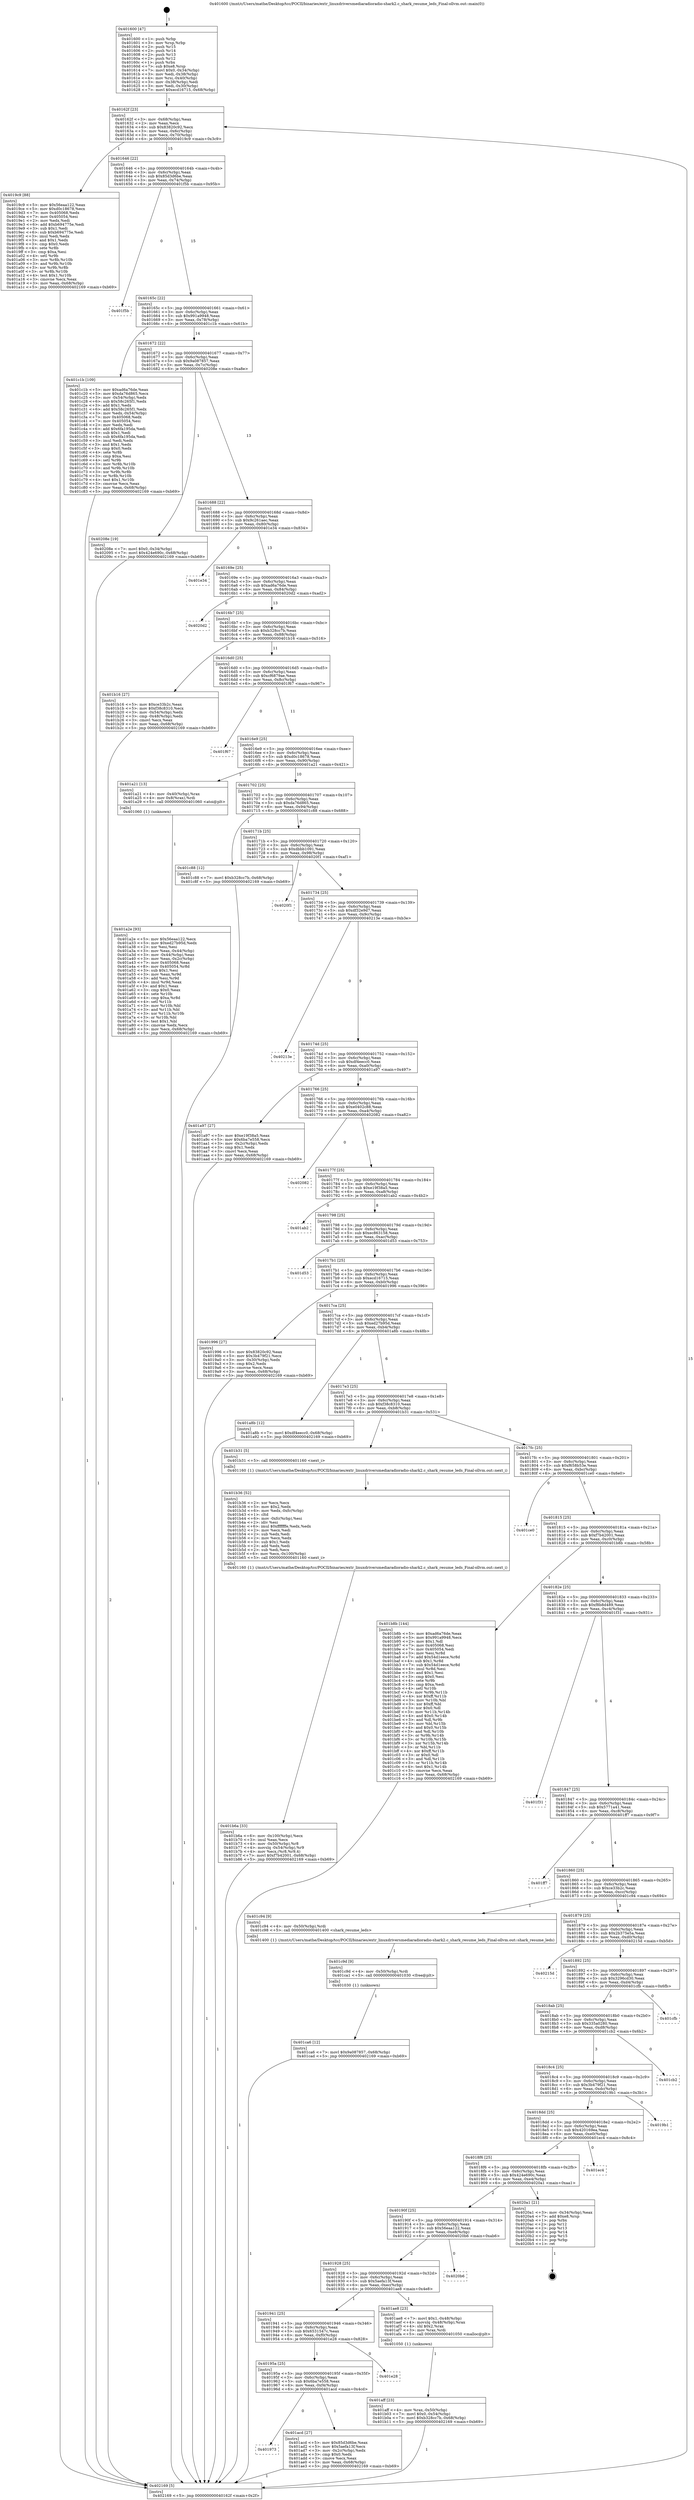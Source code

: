 digraph "0x401600" {
  label = "0x401600 (/mnt/c/Users/mathe/Desktop/tcc/POCII/binaries/extr_linuxdriversmediaradioradio-shark2.c_shark_resume_leds_Final-ollvm.out::main(0))"
  labelloc = "t"
  node[shape=record]

  Entry [label="",width=0.3,height=0.3,shape=circle,fillcolor=black,style=filled]
  "0x40162f" [label="{
     0x40162f [23]\l
     | [instrs]\l
     &nbsp;&nbsp;0x40162f \<+3\>: mov -0x68(%rbp),%eax\l
     &nbsp;&nbsp;0x401632 \<+2\>: mov %eax,%ecx\l
     &nbsp;&nbsp;0x401634 \<+6\>: sub $0x83820c92,%ecx\l
     &nbsp;&nbsp;0x40163a \<+3\>: mov %eax,-0x6c(%rbp)\l
     &nbsp;&nbsp;0x40163d \<+3\>: mov %ecx,-0x70(%rbp)\l
     &nbsp;&nbsp;0x401640 \<+6\>: je 00000000004019c9 \<main+0x3c9\>\l
  }"]
  "0x4019c9" [label="{
     0x4019c9 [88]\l
     | [instrs]\l
     &nbsp;&nbsp;0x4019c9 \<+5\>: mov $0x56eaa122,%eax\l
     &nbsp;&nbsp;0x4019ce \<+5\>: mov $0xd0c18678,%ecx\l
     &nbsp;&nbsp;0x4019d3 \<+7\>: mov 0x405068,%edx\l
     &nbsp;&nbsp;0x4019da \<+7\>: mov 0x405054,%esi\l
     &nbsp;&nbsp;0x4019e1 \<+2\>: mov %edx,%edi\l
     &nbsp;&nbsp;0x4019e3 \<+6\>: add $0xb694775e,%edi\l
     &nbsp;&nbsp;0x4019e9 \<+3\>: sub $0x1,%edi\l
     &nbsp;&nbsp;0x4019ec \<+6\>: sub $0xb694775e,%edi\l
     &nbsp;&nbsp;0x4019f2 \<+3\>: imul %edi,%edx\l
     &nbsp;&nbsp;0x4019f5 \<+3\>: and $0x1,%edx\l
     &nbsp;&nbsp;0x4019f8 \<+3\>: cmp $0x0,%edx\l
     &nbsp;&nbsp;0x4019fb \<+4\>: sete %r8b\l
     &nbsp;&nbsp;0x4019ff \<+3\>: cmp $0xa,%esi\l
     &nbsp;&nbsp;0x401a02 \<+4\>: setl %r9b\l
     &nbsp;&nbsp;0x401a06 \<+3\>: mov %r8b,%r10b\l
     &nbsp;&nbsp;0x401a09 \<+3\>: and %r9b,%r10b\l
     &nbsp;&nbsp;0x401a0c \<+3\>: xor %r9b,%r8b\l
     &nbsp;&nbsp;0x401a0f \<+3\>: or %r8b,%r10b\l
     &nbsp;&nbsp;0x401a12 \<+4\>: test $0x1,%r10b\l
     &nbsp;&nbsp;0x401a16 \<+3\>: cmovne %ecx,%eax\l
     &nbsp;&nbsp;0x401a19 \<+3\>: mov %eax,-0x68(%rbp)\l
     &nbsp;&nbsp;0x401a1c \<+5\>: jmp 0000000000402169 \<main+0xb69\>\l
  }"]
  "0x401646" [label="{
     0x401646 [22]\l
     | [instrs]\l
     &nbsp;&nbsp;0x401646 \<+5\>: jmp 000000000040164b \<main+0x4b\>\l
     &nbsp;&nbsp;0x40164b \<+3\>: mov -0x6c(%rbp),%eax\l
     &nbsp;&nbsp;0x40164e \<+5\>: sub $0x85d3d6be,%eax\l
     &nbsp;&nbsp;0x401653 \<+3\>: mov %eax,-0x74(%rbp)\l
     &nbsp;&nbsp;0x401656 \<+6\>: je 0000000000401f5b \<main+0x95b\>\l
  }"]
  Exit [label="",width=0.3,height=0.3,shape=circle,fillcolor=black,style=filled,peripheries=2]
  "0x401f5b" [label="{
     0x401f5b\l
  }", style=dashed]
  "0x40165c" [label="{
     0x40165c [22]\l
     | [instrs]\l
     &nbsp;&nbsp;0x40165c \<+5\>: jmp 0000000000401661 \<main+0x61\>\l
     &nbsp;&nbsp;0x401661 \<+3\>: mov -0x6c(%rbp),%eax\l
     &nbsp;&nbsp;0x401664 \<+5\>: sub $0x991a9948,%eax\l
     &nbsp;&nbsp;0x401669 \<+3\>: mov %eax,-0x78(%rbp)\l
     &nbsp;&nbsp;0x40166c \<+6\>: je 0000000000401c1b \<main+0x61b\>\l
  }"]
  "0x401ca6" [label="{
     0x401ca6 [12]\l
     | [instrs]\l
     &nbsp;&nbsp;0x401ca6 \<+7\>: movl $0x9a087857,-0x68(%rbp)\l
     &nbsp;&nbsp;0x401cad \<+5\>: jmp 0000000000402169 \<main+0xb69\>\l
  }"]
  "0x401c1b" [label="{
     0x401c1b [109]\l
     | [instrs]\l
     &nbsp;&nbsp;0x401c1b \<+5\>: mov $0xad6a76de,%eax\l
     &nbsp;&nbsp;0x401c20 \<+5\>: mov $0xda76d865,%ecx\l
     &nbsp;&nbsp;0x401c25 \<+3\>: mov -0x54(%rbp),%edx\l
     &nbsp;&nbsp;0x401c28 \<+6\>: sub $0x58c265f1,%edx\l
     &nbsp;&nbsp;0x401c2e \<+3\>: add $0x1,%edx\l
     &nbsp;&nbsp;0x401c31 \<+6\>: add $0x58c265f1,%edx\l
     &nbsp;&nbsp;0x401c37 \<+3\>: mov %edx,-0x54(%rbp)\l
     &nbsp;&nbsp;0x401c3a \<+7\>: mov 0x405068,%edx\l
     &nbsp;&nbsp;0x401c41 \<+7\>: mov 0x405054,%esi\l
     &nbsp;&nbsp;0x401c48 \<+2\>: mov %edx,%edi\l
     &nbsp;&nbsp;0x401c4a \<+6\>: add $0x6fa195da,%edi\l
     &nbsp;&nbsp;0x401c50 \<+3\>: sub $0x1,%edi\l
     &nbsp;&nbsp;0x401c53 \<+6\>: sub $0x6fa195da,%edi\l
     &nbsp;&nbsp;0x401c59 \<+3\>: imul %edi,%edx\l
     &nbsp;&nbsp;0x401c5c \<+3\>: and $0x1,%edx\l
     &nbsp;&nbsp;0x401c5f \<+3\>: cmp $0x0,%edx\l
     &nbsp;&nbsp;0x401c62 \<+4\>: sete %r8b\l
     &nbsp;&nbsp;0x401c66 \<+3\>: cmp $0xa,%esi\l
     &nbsp;&nbsp;0x401c69 \<+4\>: setl %r9b\l
     &nbsp;&nbsp;0x401c6d \<+3\>: mov %r8b,%r10b\l
     &nbsp;&nbsp;0x401c70 \<+3\>: and %r9b,%r10b\l
     &nbsp;&nbsp;0x401c73 \<+3\>: xor %r9b,%r8b\l
     &nbsp;&nbsp;0x401c76 \<+3\>: or %r8b,%r10b\l
     &nbsp;&nbsp;0x401c79 \<+4\>: test $0x1,%r10b\l
     &nbsp;&nbsp;0x401c7d \<+3\>: cmovne %ecx,%eax\l
     &nbsp;&nbsp;0x401c80 \<+3\>: mov %eax,-0x68(%rbp)\l
     &nbsp;&nbsp;0x401c83 \<+5\>: jmp 0000000000402169 \<main+0xb69\>\l
  }"]
  "0x401672" [label="{
     0x401672 [22]\l
     | [instrs]\l
     &nbsp;&nbsp;0x401672 \<+5\>: jmp 0000000000401677 \<main+0x77\>\l
     &nbsp;&nbsp;0x401677 \<+3\>: mov -0x6c(%rbp),%eax\l
     &nbsp;&nbsp;0x40167a \<+5\>: sub $0x9a087857,%eax\l
     &nbsp;&nbsp;0x40167f \<+3\>: mov %eax,-0x7c(%rbp)\l
     &nbsp;&nbsp;0x401682 \<+6\>: je 000000000040208e \<main+0xa8e\>\l
  }"]
  "0x401c9d" [label="{
     0x401c9d [9]\l
     | [instrs]\l
     &nbsp;&nbsp;0x401c9d \<+4\>: mov -0x50(%rbp),%rdi\l
     &nbsp;&nbsp;0x401ca1 \<+5\>: call 0000000000401030 \<free@plt\>\l
     | [calls]\l
     &nbsp;&nbsp;0x401030 \{1\} (unknown)\l
  }"]
  "0x40208e" [label="{
     0x40208e [19]\l
     | [instrs]\l
     &nbsp;&nbsp;0x40208e \<+7\>: movl $0x0,-0x34(%rbp)\l
     &nbsp;&nbsp;0x402095 \<+7\>: movl $0x424e690c,-0x68(%rbp)\l
     &nbsp;&nbsp;0x40209c \<+5\>: jmp 0000000000402169 \<main+0xb69\>\l
  }"]
  "0x401688" [label="{
     0x401688 [22]\l
     | [instrs]\l
     &nbsp;&nbsp;0x401688 \<+5\>: jmp 000000000040168d \<main+0x8d\>\l
     &nbsp;&nbsp;0x40168d \<+3\>: mov -0x6c(%rbp),%eax\l
     &nbsp;&nbsp;0x401690 \<+5\>: sub $0x9c261aec,%eax\l
     &nbsp;&nbsp;0x401695 \<+3\>: mov %eax,-0x80(%rbp)\l
     &nbsp;&nbsp;0x401698 \<+6\>: je 0000000000401e34 \<main+0x834\>\l
  }"]
  "0x401b6a" [label="{
     0x401b6a [33]\l
     | [instrs]\l
     &nbsp;&nbsp;0x401b6a \<+6\>: mov -0x100(%rbp),%ecx\l
     &nbsp;&nbsp;0x401b70 \<+3\>: imul %eax,%ecx\l
     &nbsp;&nbsp;0x401b73 \<+4\>: mov -0x50(%rbp),%r8\l
     &nbsp;&nbsp;0x401b77 \<+4\>: movslq -0x54(%rbp),%r9\l
     &nbsp;&nbsp;0x401b7b \<+4\>: mov %ecx,(%r8,%r9,4)\l
     &nbsp;&nbsp;0x401b7f \<+7\>: movl $0xf7b42001,-0x68(%rbp)\l
     &nbsp;&nbsp;0x401b86 \<+5\>: jmp 0000000000402169 \<main+0xb69\>\l
  }"]
  "0x401e34" [label="{
     0x401e34\l
  }", style=dashed]
  "0x40169e" [label="{
     0x40169e [25]\l
     | [instrs]\l
     &nbsp;&nbsp;0x40169e \<+5\>: jmp 00000000004016a3 \<main+0xa3\>\l
     &nbsp;&nbsp;0x4016a3 \<+3\>: mov -0x6c(%rbp),%eax\l
     &nbsp;&nbsp;0x4016a6 \<+5\>: sub $0xad6a76de,%eax\l
     &nbsp;&nbsp;0x4016ab \<+6\>: mov %eax,-0x84(%rbp)\l
     &nbsp;&nbsp;0x4016b1 \<+6\>: je 00000000004020d2 \<main+0xad2\>\l
  }"]
  "0x401b36" [label="{
     0x401b36 [52]\l
     | [instrs]\l
     &nbsp;&nbsp;0x401b36 \<+2\>: xor %ecx,%ecx\l
     &nbsp;&nbsp;0x401b38 \<+5\>: mov $0x2,%edx\l
     &nbsp;&nbsp;0x401b3d \<+6\>: mov %edx,-0xfc(%rbp)\l
     &nbsp;&nbsp;0x401b43 \<+1\>: cltd\l
     &nbsp;&nbsp;0x401b44 \<+6\>: mov -0xfc(%rbp),%esi\l
     &nbsp;&nbsp;0x401b4a \<+2\>: idiv %esi\l
     &nbsp;&nbsp;0x401b4c \<+6\>: imul $0xfffffffe,%edx,%edx\l
     &nbsp;&nbsp;0x401b52 \<+2\>: mov %ecx,%edi\l
     &nbsp;&nbsp;0x401b54 \<+2\>: sub %edx,%edi\l
     &nbsp;&nbsp;0x401b56 \<+2\>: mov %ecx,%edx\l
     &nbsp;&nbsp;0x401b58 \<+3\>: sub $0x1,%edx\l
     &nbsp;&nbsp;0x401b5b \<+2\>: add %edx,%edi\l
     &nbsp;&nbsp;0x401b5d \<+2\>: sub %edi,%ecx\l
     &nbsp;&nbsp;0x401b5f \<+6\>: mov %ecx,-0x100(%rbp)\l
     &nbsp;&nbsp;0x401b65 \<+5\>: call 0000000000401160 \<next_i\>\l
     | [calls]\l
     &nbsp;&nbsp;0x401160 \{1\} (/mnt/c/Users/mathe/Desktop/tcc/POCII/binaries/extr_linuxdriversmediaradioradio-shark2.c_shark_resume_leds_Final-ollvm.out::next_i)\l
  }"]
  "0x4020d2" [label="{
     0x4020d2\l
  }", style=dashed]
  "0x4016b7" [label="{
     0x4016b7 [25]\l
     | [instrs]\l
     &nbsp;&nbsp;0x4016b7 \<+5\>: jmp 00000000004016bc \<main+0xbc\>\l
     &nbsp;&nbsp;0x4016bc \<+3\>: mov -0x6c(%rbp),%eax\l
     &nbsp;&nbsp;0x4016bf \<+5\>: sub $0xb328cc7b,%eax\l
     &nbsp;&nbsp;0x4016c4 \<+6\>: mov %eax,-0x88(%rbp)\l
     &nbsp;&nbsp;0x4016ca \<+6\>: je 0000000000401b16 \<main+0x516\>\l
  }"]
  "0x401aff" [label="{
     0x401aff [23]\l
     | [instrs]\l
     &nbsp;&nbsp;0x401aff \<+4\>: mov %rax,-0x50(%rbp)\l
     &nbsp;&nbsp;0x401b03 \<+7\>: movl $0x0,-0x54(%rbp)\l
     &nbsp;&nbsp;0x401b0a \<+7\>: movl $0xb328cc7b,-0x68(%rbp)\l
     &nbsp;&nbsp;0x401b11 \<+5\>: jmp 0000000000402169 \<main+0xb69\>\l
  }"]
  "0x401b16" [label="{
     0x401b16 [27]\l
     | [instrs]\l
     &nbsp;&nbsp;0x401b16 \<+5\>: mov $0xce33b2c,%eax\l
     &nbsp;&nbsp;0x401b1b \<+5\>: mov $0xf38c8310,%ecx\l
     &nbsp;&nbsp;0x401b20 \<+3\>: mov -0x54(%rbp),%edx\l
     &nbsp;&nbsp;0x401b23 \<+3\>: cmp -0x48(%rbp),%edx\l
     &nbsp;&nbsp;0x401b26 \<+3\>: cmovl %ecx,%eax\l
     &nbsp;&nbsp;0x401b29 \<+3\>: mov %eax,-0x68(%rbp)\l
     &nbsp;&nbsp;0x401b2c \<+5\>: jmp 0000000000402169 \<main+0xb69\>\l
  }"]
  "0x4016d0" [label="{
     0x4016d0 [25]\l
     | [instrs]\l
     &nbsp;&nbsp;0x4016d0 \<+5\>: jmp 00000000004016d5 \<main+0xd5\>\l
     &nbsp;&nbsp;0x4016d5 \<+3\>: mov -0x6c(%rbp),%eax\l
     &nbsp;&nbsp;0x4016d8 \<+5\>: sub $0xcf6879ae,%eax\l
     &nbsp;&nbsp;0x4016dd \<+6\>: mov %eax,-0x8c(%rbp)\l
     &nbsp;&nbsp;0x4016e3 \<+6\>: je 0000000000401f67 \<main+0x967\>\l
  }"]
  "0x401973" [label="{
     0x401973\l
  }", style=dashed]
  "0x401f67" [label="{
     0x401f67\l
  }", style=dashed]
  "0x4016e9" [label="{
     0x4016e9 [25]\l
     | [instrs]\l
     &nbsp;&nbsp;0x4016e9 \<+5\>: jmp 00000000004016ee \<main+0xee\>\l
     &nbsp;&nbsp;0x4016ee \<+3\>: mov -0x6c(%rbp),%eax\l
     &nbsp;&nbsp;0x4016f1 \<+5\>: sub $0xd0c18678,%eax\l
     &nbsp;&nbsp;0x4016f6 \<+6\>: mov %eax,-0x90(%rbp)\l
     &nbsp;&nbsp;0x4016fc \<+6\>: je 0000000000401a21 \<main+0x421\>\l
  }"]
  "0x401acd" [label="{
     0x401acd [27]\l
     | [instrs]\l
     &nbsp;&nbsp;0x401acd \<+5\>: mov $0x85d3d6be,%eax\l
     &nbsp;&nbsp;0x401ad2 \<+5\>: mov $0x5aefa13f,%ecx\l
     &nbsp;&nbsp;0x401ad7 \<+3\>: mov -0x2c(%rbp),%edx\l
     &nbsp;&nbsp;0x401ada \<+3\>: cmp $0x0,%edx\l
     &nbsp;&nbsp;0x401add \<+3\>: cmove %ecx,%eax\l
     &nbsp;&nbsp;0x401ae0 \<+3\>: mov %eax,-0x68(%rbp)\l
     &nbsp;&nbsp;0x401ae3 \<+5\>: jmp 0000000000402169 \<main+0xb69\>\l
  }"]
  "0x401a21" [label="{
     0x401a21 [13]\l
     | [instrs]\l
     &nbsp;&nbsp;0x401a21 \<+4\>: mov -0x40(%rbp),%rax\l
     &nbsp;&nbsp;0x401a25 \<+4\>: mov 0x8(%rax),%rdi\l
     &nbsp;&nbsp;0x401a29 \<+5\>: call 0000000000401060 \<atoi@plt\>\l
     | [calls]\l
     &nbsp;&nbsp;0x401060 \{1\} (unknown)\l
  }"]
  "0x401702" [label="{
     0x401702 [25]\l
     | [instrs]\l
     &nbsp;&nbsp;0x401702 \<+5\>: jmp 0000000000401707 \<main+0x107\>\l
     &nbsp;&nbsp;0x401707 \<+3\>: mov -0x6c(%rbp),%eax\l
     &nbsp;&nbsp;0x40170a \<+5\>: sub $0xda76d865,%eax\l
     &nbsp;&nbsp;0x40170f \<+6\>: mov %eax,-0x94(%rbp)\l
     &nbsp;&nbsp;0x401715 \<+6\>: je 0000000000401c88 \<main+0x688\>\l
  }"]
  "0x40195a" [label="{
     0x40195a [25]\l
     | [instrs]\l
     &nbsp;&nbsp;0x40195a \<+5\>: jmp 000000000040195f \<main+0x35f\>\l
     &nbsp;&nbsp;0x40195f \<+3\>: mov -0x6c(%rbp),%eax\l
     &nbsp;&nbsp;0x401962 \<+5\>: sub $0x6ba7e558,%eax\l
     &nbsp;&nbsp;0x401967 \<+6\>: mov %eax,-0xf4(%rbp)\l
     &nbsp;&nbsp;0x40196d \<+6\>: je 0000000000401acd \<main+0x4cd\>\l
  }"]
  "0x401c88" [label="{
     0x401c88 [12]\l
     | [instrs]\l
     &nbsp;&nbsp;0x401c88 \<+7\>: movl $0xb328cc7b,-0x68(%rbp)\l
     &nbsp;&nbsp;0x401c8f \<+5\>: jmp 0000000000402169 \<main+0xb69\>\l
  }"]
  "0x40171b" [label="{
     0x40171b [25]\l
     | [instrs]\l
     &nbsp;&nbsp;0x40171b \<+5\>: jmp 0000000000401720 \<main+0x120\>\l
     &nbsp;&nbsp;0x401720 \<+3\>: mov -0x6c(%rbp),%eax\l
     &nbsp;&nbsp;0x401723 \<+5\>: sub $0xdbbb1091,%eax\l
     &nbsp;&nbsp;0x401728 \<+6\>: mov %eax,-0x98(%rbp)\l
     &nbsp;&nbsp;0x40172e \<+6\>: je 00000000004020f1 \<main+0xaf1\>\l
  }"]
  "0x401e28" [label="{
     0x401e28\l
  }", style=dashed]
  "0x4020f1" [label="{
     0x4020f1\l
  }", style=dashed]
  "0x401734" [label="{
     0x401734 [25]\l
     | [instrs]\l
     &nbsp;&nbsp;0x401734 \<+5\>: jmp 0000000000401739 \<main+0x139\>\l
     &nbsp;&nbsp;0x401739 \<+3\>: mov -0x6c(%rbp),%eax\l
     &nbsp;&nbsp;0x40173c \<+5\>: sub $0xdf32e9d7,%eax\l
     &nbsp;&nbsp;0x401741 \<+6\>: mov %eax,-0x9c(%rbp)\l
     &nbsp;&nbsp;0x401747 \<+6\>: je 000000000040213e \<main+0xb3e\>\l
  }"]
  "0x401941" [label="{
     0x401941 [25]\l
     | [instrs]\l
     &nbsp;&nbsp;0x401941 \<+5\>: jmp 0000000000401946 \<main+0x346\>\l
     &nbsp;&nbsp;0x401946 \<+3\>: mov -0x6c(%rbp),%eax\l
     &nbsp;&nbsp;0x401949 \<+5\>: sub $0x6531547c,%eax\l
     &nbsp;&nbsp;0x40194e \<+6\>: mov %eax,-0xf0(%rbp)\l
     &nbsp;&nbsp;0x401954 \<+6\>: je 0000000000401e28 \<main+0x828\>\l
  }"]
  "0x40213e" [label="{
     0x40213e\l
  }", style=dashed]
  "0x40174d" [label="{
     0x40174d [25]\l
     | [instrs]\l
     &nbsp;&nbsp;0x40174d \<+5\>: jmp 0000000000401752 \<main+0x152\>\l
     &nbsp;&nbsp;0x401752 \<+3\>: mov -0x6c(%rbp),%eax\l
     &nbsp;&nbsp;0x401755 \<+5\>: sub $0xdf4eecc0,%eax\l
     &nbsp;&nbsp;0x40175a \<+6\>: mov %eax,-0xa0(%rbp)\l
     &nbsp;&nbsp;0x401760 \<+6\>: je 0000000000401a97 \<main+0x497\>\l
  }"]
  "0x401ae8" [label="{
     0x401ae8 [23]\l
     | [instrs]\l
     &nbsp;&nbsp;0x401ae8 \<+7\>: movl $0x1,-0x48(%rbp)\l
     &nbsp;&nbsp;0x401aef \<+4\>: movslq -0x48(%rbp),%rax\l
     &nbsp;&nbsp;0x401af3 \<+4\>: shl $0x2,%rax\l
     &nbsp;&nbsp;0x401af7 \<+3\>: mov %rax,%rdi\l
     &nbsp;&nbsp;0x401afa \<+5\>: call 0000000000401050 \<malloc@plt\>\l
     | [calls]\l
     &nbsp;&nbsp;0x401050 \{1\} (unknown)\l
  }"]
  "0x401a97" [label="{
     0x401a97 [27]\l
     | [instrs]\l
     &nbsp;&nbsp;0x401a97 \<+5\>: mov $0xe19f38a5,%eax\l
     &nbsp;&nbsp;0x401a9c \<+5\>: mov $0x6ba7e558,%ecx\l
     &nbsp;&nbsp;0x401aa1 \<+3\>: mov -0x2c(%rbp),%edx\l
     &nbsp;&nbsp;0x401aa4 \<+3\>: cmp $0x1,%edx\l
     &nbsp;&nbsp;0x401aa7 \<+3\>: cmovl %ecx,%eax\l
     &nbsp;&nbsp;0x401aaa \<+3\>: mov %eax,-0x68(%rbp)\l
     &nbsp;&nbsp;0x401aad \<+5\>: jmp 0000000000402169 \<main+0xb69\>\l
  }"]
  "0x401766" [label="{
     0x401766 [25]\l
     | [instrs]\l
     &nbsp;&nbsp;0x401766 \<+5\>: jmp 000000000040176b \<main+0x16b\>\l
     &nbsp;&nbsp;0x40176b \<+3\>: mov -0x6c(%rbp),%eax\l
     &nbsp;&nbsp;0x40176e \<+5\>: sub $0xe0402c88,%eax\l
     &nbsp;&nbsp;0x401773 \<+6\>: mov %eax,-0xa4(%rbp)\l
     &nbsp;&nbsp;0x401779 \<+6\>: je 0000000000402082 \<main+0xa82\>\l
  }"]
  "0x401928" [label="{
     0x401928 [25]\l
     | [instrs]\l
     &nbsp;&nbsp;0x401928 \<+5\>: jmp 000000000040192d \<main+0x32d\>\l
     &nbsp;&nbsp;0x40192d \<+3\>: mov -0x6c(%rbp),%eax\l
     &nbsp;&nbsp;0x401930 \<+5\>: sub $0x5aefa13f,%eax\l
     &nbsp;&nbsp;0x401935 \<+6\>: mov %eax,-0xec(%rbp)\l
     &nbsp;&nbsp;0x40193b \<+6\>: je 0000000000401ae8 \<main+0x4e8\>\l
  }"]
  "0x402082" [label="{
     0x402082\l
  }", style=dashed]
  "0x40177f" [label="{
     0x40177f [25]\l
     | [instrs]\l
     &nbsp;&nbsp;0x40177f \<+5\>: jmp 0000000000401784 \<main+0x184\>\l
     &nbsp;&nbsp;0x401784 \<+3\>: mov -0x6c(%rbp),%eax\l
     &nbsp;&nbsp;0x401787 \<+5\>: sub $0xe19f38a5,%eax\l
     &nbsp;&nbsp;0x40178c \<+6\>: mov %eax,-0xa8(%rbp)\l
     &nbsp;&nbsp;0x401792 \<+6\>: je 0000000000401ab2 \<main+0x4b2\>\l
  }"]
  "0x4020b6" [label="{
     0x4020b6\l
  }", style=dashed]
  "0x401ab2" [label="{
     0x401ab2\l
  }", style=dashed]
  "0x401798" [label="{
     0x401798 [25]\l
     | [instrs]\l
     &nbsp;&nbsp;0x401798 \<+5\>: jmp 000000000040179d \<main+0x19d\>\l
     &nbsp;&nbsp;0x40179d \<+3\>: mov -0x6c(%rbp),%eax\l
     &nbsp;&nbsp;0x4017a0 \<+5\>: sub $0xec863158,%eax\l
     &nbsp;&nbsp;0x4017a5 \<+6\>: mov %eax,-0xac(%rbp)\l
     &nbsp;&nbsp;0x4017ab \<+6\>: je 0000000000401d53 \<main+0x753\>\l
  }"]
  "0x40190f" [label="{
     0x40190f [25]\l
     | [instrs]\l
     &nbsp;&nbsp;0x40190f \<+5\>: jmp 0000000000401914 \<main+0x314\>\l
     &nbsp;&nbsp;0x401914 \<+3\>: mov -0x6c(%rbp),%eax\l
     &nbsp;&nbsp;0x401917 \<+5\>: sub $0x56eaa122,%eax\l
     &nbsp;&nbsp;0x40191c \<+6\>: mov %eax,-0xe8(%rbp)\l
     &nbsp;&nbsp;0x401922 \<+6\>: je 00000000004020b6 \<main+0xab6\>\l
  }"]
  "0x401d53" [label="{
     0x401d53\l
  }", style=dashed]
  "0x4017b1" [label="{
     0x4017b1 [25]\l
     | [instrs]\l
     &nbsp;&nbsp;0x4017b1 \<+5\>: jmp 00000000004017b6 \<main+0x1b6\>\l
     &nbsp;&nbsp;0x4017b6 \<+3\>: mov -0x6c(%rbp),%eax\l
     &nbsp;&nbsp;0x4017b9 \<+5\>: sub $0xecd16715,%eax\l
     &nbsp;&nbsp;0x4017be \<+6\>: mov %eax,-0xb0(%rbp)\l
     &nbsp;&nbsp;0x4017c4 \<+6\>: je 0000000000401996 \<main+0x396\>\l
  }"]
  "0x4020a1" [label="{
     0x4020a1 [21]\l
     | [instrs]\l
     &nbsp;&nbsp;0x4020a1 \<+3\>: mov -0x34(%rbp),%eax\l
     &nbsp;&nbsp;0x4020a4 \<+7\>: add $0xe8,%rsp\l
     &nbsp;&nbsp;0x4020ab \<+1\>: pop %rbx\l
     &nbsp;&nbsp;0x4020ac \<+2\>: pop %r12\l
     &nbsp;&nbsp;0x4020ae \<+2\>: pop %r13\l
     &nbsp;&nbsp;0x4020b0 \<+2\>: pop %r14\l
     &nbsp;&nbsp;0x4020b2 \<+2\>: pop %r15\l
     &nbsp;&nbsp;0x4020b4 \<+1\>: pop %rbp\l
     &nbsp;&nbsp;0x4020b5 \<+1\>: ret\l
  }"]
  "0x401996" [label="{
     0x401996 [27]\l
     | [instrs]\l
     &nbsp;&nbsp;0x401996 \<+5\>: mov $0x83820c92,%eax\l
     &nbsp;&nbsp;0x40199b \<+5\>: mov $0x3b479f21,%ecx\l
     &nbsp;&nbsp;0x4019a0 \<+3\>: mov -0x30(%rbp),%edx\l
     &nbsp;&nbsp;0x4019a3 \<+3\>: cmp $0x2,%edx\l
     &nbsp;&nbsp;0x4019a6 \<+3\>: cmovne %ecx,%eax\l
     &nbsp;&nbsp;0x4019a9 \<+3\>: mov %eax,-0x68(%rbp)\l
     &nbsp;&nbsp;0x4019ac \<+5\>: jmp 0000000000402169 \<main+0xb69\>\l
  }"]
  "0x4017ca" [label="{
     0x4017ca [25]\l
     | [instrs]\l
     &nbsp;&nbsp;0x4017ca \<+5\>: jmp 00000000004017cf \<main+0x1cf\>\l
     &nbsp;&nbsp;0x4017cf \<+3\>: mov -0x6c(%rbp),%eax\l
     &nbsp;&nbsp;0x4017d2 \<+5\>: sub $0xed27b95d,%eax\l
     &nbsp;&nbsp;0x4017d7 \<+6\>: mov %eax,-0xb4(%rbp)\l
     &nbsp;&nbsp;0x4017dd \<+6\>: je 0000000000401a8b \<main+0x48b\>\l
  }"]
  "0x402169" [label="{
     0x402169 [5]\l
     | [instrs]\l
     &nbsp;&nbsp;0x402169 \<+5\>: jmp 000000000040162f \<main+0x2f\>\l
  }"]
  "0x401600" [label="{
     0x401600 [47]\l
     | [instrs]\l
     &nbsp;&nbsp;0x401600 \<+1\>: push %rbp\l
     &nbsp;&nbsp;0x401601 \<+3\>: mov %rsp,%rbp\l
     &nbsp;&nbsp;0x401604 \<+2\>: push %r15\l
     &nbsp;&nbsp;0x401606 \<+2\>: push %r14\l
     &nbsp;&nbsp;0x401608 \<+2\>: push %r13\l
     &nbsp;&nbsp;0x40160a \<+2\>: push %r12\l
     &nbsp;&nbsp;0x40160c \<+1\>: push %rbx\l
     &nbsp;&nbsp;0x40160d \<+7\>: sub $0xe8,%rsp\l
     &nbsp;&nbsp;0x401614 \<+7\>: movl $0x0,-0x34(%rbp)\l
     &nbsp;&nbsp;0x40161b \<+3\>: mov %edi,-0x38(%rbp)\l
     &nbsp;&nbsp;0x40161e \<+4\>: mov %rsi,-0x40(%rbp)\l
     &nbsp;&nbsp;0x401622 \<+3\>: mov -0x38(%rbp),%edi\l
     &nbsp;&nbsp;0x401625 \<+3\>: mov %edi,-0x30(%rbp)\l
     &nbsp;&nbsp;0x401628 \<+7\>: movl $0xecd16715,-0x68(%rbp)\l
  }"]
  "0x401a2e" [label="{
     0x401a2e [93]\l
     | [instrs]\l
     &nbsp;&nbsp;0x401a2e \<+5\>: mov $0x56eaa122,%ecx\l
     &nbsp;&nbsp;0x401a33 \<+5\>: mov $0xed27b95d,%edx\l
     &nbsp;&nbsp;0x401a38 \<+2\>: xor %esi,%esi\l
     &nbsp;&nbsp;0x401a3a \<+3\>: mov %eax,-0x44(%rbp)\l
     &nbsp;&nbsp;0x401a3d \<+3\>: mov -0x44(%rbp),%eax\l
     &nbsp;&nbsp;0x401a40 \<+3\>: mov %eax,-0x2c(%rbp)\l
     &nbsp;&nbsp;0x401a43 \<+7\>: mov 0x405068,%eax\l
     &nbsp;&nbsp;0x401a4a \<+8\>: mov 0x405054,%r8d\l
     &nbsp;&nbsp;0x401a52 \<+3\>: sub $0x1,%esi\l
     &nbsp;&nbsp;0x401a55 \<+3\>: mov %eax,%r9d\l
     &nbsp;&nbsp;0x401a58 \<+3\>: add %esi,%r9d\l
     &nbsp;&nbsp;0x401a5b \<+4\>: imul %r9d,%eax\l
     &nbsp;&nbsp;0x401a5f \<+3\>: and $0x1,%eax\l
     &nbsp;&nbsp;0x401a62 \<+3\>: cmp $0x0,%eax\l
     &nbsp;&nbsp;0x401a65 \<+4\>: sete %r10b\l
     &nbsp;&nbsp;0x401a69 \<+4\>: cmp $0xa,%r8d\l
     &nbsp;&nbsp;0x401a6d \<+4\>: setl %r11b\l
     &nbsp;&nbsp;0x401a71 \<+3\>: mov %r10b,%bl\l
     &nbsp;&nbsp;0x401a74 \<+3\>: and %r11b,%bl\l
     &nbsp;&nbsp;0x401a77 \<+3\>: xor %r11b,%r10b\l
     &nbsp;&nbsp;0x401a7a \<+3\>: or %r10b,%bl\l
     &nbsp;&nbsp;0x401a7d \<+3\>: test $0x1,%bl\l
     &nbsp;&nbsp;0x401a80 \<+3\>: cmovne %edx,%ecx\l
     &nbsp;&nbsp;0x401a83 \<+3\>: mov %ecx,-0x68(%rbp)\l
     &nbsp;&nbsp;0x401a86 \<+5\>: jmp 0000000000402169 \<main+0xb69\>\l
  }"]
  "0x4018f6" [label="{
     0x4018f6 [25]\l
     | [instrs]\l
     &nbsp;&nbsp;0x4018f6 \<+5\>: jmp 00000000004018fb \<main+0x2fb\>\l
     &nbsp;&nbsp;0x4018fb \<+3\>: mov -0x6c(%rbp),%eax\l
     &nbsp;&nbsp;0x4018fe \<+5\>: sub $0x424e690c,%eax\l
     &nbsp;&nbsp;0x401903 \<+6\>: mov %eax,-0xe4(%rbp)\l
     &nbsp;&nbsp;0x401909 \<+6\>: je 00000000004020a1 \<main+0xaa1\>\l
  }"]
  "0x401a8b" [label="{
     0x401a8b [12]\l
     | [instrs]\l
     &nbsp;&nbsp;0x401a8b \<+7\>: movl $0xdf4eecc0,-0x68(%rbp)\l
     &nbsp;&nbsp;0x401a92 \<+5\>: jmp 0000000000402169 \<main+0xb69\>\l
  }"]
  "0x4017e3" [label="{
     0x4017e3 [25]\l
     | [instrs]\l
     &nbsp;&nbsp;0x4017e3 \<+5\>: jmp 00000000004017e8 \<main+0x1e8\>\l
     &nbsp;&nbsp;0x4017e8 \<+3\>: mov -0x6c(%rbp),%eax\l
     &nbsp;&nbsp;0x4017eb \<+5\>: sub $0xf38c8310,%eax\l
     &nbsp;&nbsp;0x4017f0 \<+6\>: mov %eax,-0xb8(%rbp)\l
     &nbsp;&nbsp;0x4017f6 \<+6\>: je 0000000000401b31 \<main+0x531\>\l
  }"]
  "0x401ec4" [label="{
     0x401ec4\l
  }", style=dashed]
  "0x401b31" [label="{
     0x401b31 [5]\l
     | [instrs]\l
     &nbsp;&nbsp;0x401b31 \<+5\>: call 0000000000401160 \<next_i\>\l
     | [calls]\l
     &nbsp;&nbsp;0x401160 \{1\} (/mnt/c/Users/mathe/Desktop/tcc/POCII/binaries/extr_linuxdriversmediaradioradio-shark2.c_shark_resume_leds_Final-ollvm.out::next_i)\l
  }"]
  "0x4017fc" [label="{
     0x4017fc [25]\l
     | [instrs]\l
     &nbsp;&nbsp;0x4017fc \<+5\>: jmp 0000000000401801 \<main+0x201\>\l
     &nbsp;&nbsp;0x401801 \<+3\>: mov -0x6c(%rbp),%eax\l
     &nbsp;&nbsp;0x401804 \<+5\>: sub $0xf658b53e,%eax\l
     &nbsp;&nbsp;0x401809 \<+6\>: mov %eax,-0xbc(%rbp)\l
     &nbsp;&nbsp;0x40180f \<+6\>: je 0000000000401ce0 \<main+0x6e0\>\l
  }"]
  "0x4018dd" [label="{
     0x4018dd [25]\l
     | [instrs]\l
     &nbsp;&nbsp;0x4018dd \<+5\>: jmp 00000000004018e2 \<main+0x2e2\>\l
     &nbsp;&nbsp;0x4018e2 \<+3\>: mov -0x6c(%rbp),%eax\l
     &nbsp;&nbsp;0x4018e5 \<+5\>: sub $0x420169ea,%eax\l
     &nbsp;&nbsp;0x4018ea \<+6\>: mov %eax,-0xe0(%rbp)\l
     &nbsp;&nbsp;0x4018f0 \<+6\>: je 0000000000401ec4 \<main+0x8c4\>\l
  }"]
  "0x401ce0" [label="{
     0x401ce0\l
  }", style=dashed]
  "0x401815" [label="{
     0x401815 [25]\l
     | [instrs]\l
     &nbsp;&nbsp;0x401815 \<+5\>: jmp 000000000040181a \<main+0x21a\>\l
     &nbsp;&nbsp;0x40181a \<+3\>: mov -0x6c(%rbp),%eax\l
     &nbsp;&nbsp;0x40181d \<+5\>: sub $0xf7b42001,%eax\l
     &nbsp;&nbsp;0x401822 \<+6\>: mov %eax,-0xc0(%rbp)\l
     &nbsp;&nbsp;0x401828 \<+6\>: je 0000000000401b8b \<main+0x58b\>\l
  }"]
  "0x4019b1" [label="{
     0x4019b1\l
  }", style=dashed]
  "0x401b8b" [label="{
     0x401b8b [144]\l
     | [instrs]\l
     &nbsp;&nbsp;0x401b8b \<+5\>: mov $0xad6a76de,%eax\l
     &nbsp;&nbsp;0x401b90 \<+5\>: mov $0x991a9948,%ecx\l
     &nbsp;&nbsp;0x401b95 \<+2\>: mov $0x1,%dl\l
     &nbsp;&nbsp;0x401b97 \<+7\>: mov 0x405068,%esi\l
     &nbsp;&nbsp;0x401b9e \<+7\>: mov 0x405054,%edi\l
     &nbsp;&nbsp;0x401ba5 \<+3\>: mov %esi,%r8d\l
     &nbsp;&nbsp;0x401ba8 \<+7\>: add $0x54d1eece,%r8d\l
     &nbsp;&nbsp;0x401baf \<+4\>: sub $0x1,%r8d\l
     &nbsp;&nbsp;0x401bb3 \<+7\>: sub $0x54d1eece,%r8d\l
     &nbsp;&nbsp;0x401bba \<+4\>: imul %r8d,%esi\l
     &nbsp;&nbsp;0x401bbe \<+3\>: and $0x1,%esi\l
     &nbsp;&nbsp;0x401bc1 \<+3\>: cmp $0x0,%esi\l
     &nbsp;&nbsp;0x401bc4 \<+4\>: sete %r9b\l
     &nbsp;&nbsp;0x401bc8 \<+3\>: cmp $0xa,%edi\l
     &nbsp;&nbsp;0x401bcb \<+4\>: setl %r10b\l
     &nbsp;&nbsp;0x401bcf \<+3\>: mov %r9b,%r11b\l
     &nbsp;&nbsp;0x401bd2 \<+4\>: xor $0xff,%r11b\l
     &nbsp;&nbsp;0x401bd6 \<+3\>: mov %r10b,%bl\l
     &nbsp;&nbsp;0x401bd9 \<+3\>: xor $0xff,%bl\l
     &nbsp;&nbsp;0x401bdc \<+3\>: xor $0x0,%dl\l
     &nbsp;&nbsp;0x401bdf \<+3\>: mov %r11b,%r14b\l
     &nbsp;&nbsp;0x401be2 \<+4\>: and $0x0,%r14b\l
     &nbsp;&nbsp;0x401be6 \<+3\>: and %dl,%r9b\l
     &nbsp;&nbsp;0x401be9 \<+3\>: mov %bl,%r15b\l
     &nbsp;&nbsp;0x401bec \<+4\>: and $0x0,%r15b\l
     &nbsp;&nbsp;0x401bf0 \<+3\>: and %dl,%r10b\l
     &nbsp;&nbsp;0x401bf3 \<+3\>: or %r9b,%r14b\l
     &nbsp;&nbsp;0x401bf6 \<+3\>: or %r10b,%r15b\l
     &nbsp;&nbsp;0x401bf9 \<+3\>: xor %r15b,%r14b\l
     &nbsp;&nbsp;0x401bfc \<+3\>: or %bl,%r11b\l
     &nbsp;&nbsp;0x401bff \<+4\>: xor $0xff,%r11b\l
     &nbsp;&nbsp;0x401c03 \<+3\>: or $0x0,%dl\l
     &nbsp;&nbsp;0x401c06 \<+3\>: and %dl,%r11b\l
     &nbsp;&nbsp;0x401c09 \<+3\>: or %r11b,%r14b\l
     &nbsp;&nbsp;0x401c0c \<+4\>: test $0x1,%r14b\l
     &nbsp;&nbsp;0x401c10 \<+3\>: cmovne %ecx,%eax\l
     &nbsp;&nbsp;0x401c13 \<+3\>: mov %eax,-0x68(%rbp)\l
     &nbsp;&nbsp;0x401c16 \<+5\>: jmp 0000000000402169 \<main+0xb69\>\l
  }"]
  "0x40182e" [label="{
     0x40182e [25]\l
     | [instrs]\l
     &nbsp;&nbsp;0x40182e \<+5\>: jmp 0000000000401833 \<main+0x233\>\l
     &nbsp;&nbsp;0x401833 \<+3\>: mov -0x6c(%rbp),%eax\l
     &nbsp;&nbsp;0x401836 \<+5\>: sub $0xf8b8d489,%eax\l
     &nbsp;&nbsp;0x40183b \<+6\>: mov %eax,-0xc4(%rbp)\l
     &nbsp;&nbsp;0x401841 \<+6\>: je 0000000000401f31 \<main+0x931\>\l
  }"]
  "0x4018c4" [label="{
     0x4018c4 [25]\l
     | [instrs]\l
     &nbsp;&nbsp;0x4018c4 \<+5\>: jmp 00000000004018c9 \<main+0x2c9\>\l
     &nbsp;&nbsp;0x4018c9 \<+3\>: mov -0x6c(%rbp),%eax\l
     &nbsp;&nbsp;0x4018cc \<+5\>: sub $0x3b479f21,%eax\l
     &nbsp;&nbsp;0x4018d1 \<+6\>: mov %eax,-0xdc(%rbp)\l
     &nbsp;&nbsp;0x4018d7 \<+6\>: je 00000000004019b1 \<main+0x3b1\>\l
  }"]
  "0x401f31" [label="{
     0x401f31\l
  }", style=dashed]
  "0x401847" [label="{
     0x401847 [25]\l
     | [instrs]\l
     &nbsp;&nbsp;0x401847 \<+5\>: jmp 000000000040184c \<main+0x24c\>\l
     &nbsp;&nbsp;0x40184c \<+3\>: mov -0x6c(%rbp),%eax\l
     &nbsp;&nbsp;0x40184f \<+5\>: sub $0x5771a41,%eax\l
     &nbsp;&nbsp;0x401854 \<+6\>: mov %eax,-0xc8(%rbp)\l
     &nbsp;&nbsp;0x40185a \<+6\>: je 0000000000401ff7 \<main+0x9f7\>\l
  }"]
  "0x401cb2" [label="{
     0x401cb2\l
  }", style=dashed]
  "0x401ff7" [label="{
     0x401ff7\l
  }", style=dashed]
  "0x401860" [label="{
     0x401860 [25]\l
     | [instrs]\l
     &nbsp;&nbsp;0x401860 \<+5\>: jmp 0000000000401865 \<main+0x265\>\l
     &nbsp;&nbsp;0x401865 \<+3\>: mov -0x6c(%rbp),%eax\l
     &nbsp;&nbsp;0x401868 \<+5\>: sub $0xce33b2c,%eax\l
     &nbsp;&nbsp;0x40186d \<+6\>: mov %eax,-0xcc(%rbp)\l
     &nbsp;&nbsp;0x401873 \<+6\>: je 0000000000401c94 \<main+0x694\>\l
  }"]
  "0x4018ab" [label="{
     0x4018ab [25]\l
     | [instrs]\l
     &nbsp;&nbsp;0x4018ab \<+5\>: jmp 00000000004018b0 \<main+0x2b0\>\l
     &nbsp;&nbsp;0x4018b0 \<+3\>: mov -0x6c(%rbp),%eax\l
     &nbsp;&nbsp;0x4018b3 \<+5\>: sub $0x335a0280,%eax\l
     &nbsp;&nbsp;0x4018b8 \<+6\>: mov %eax,-0xd8(%rbp)\l
     &nbsp;&nbsp;0x4018be \<+6\>: je 0000000000401cb2 \<main+0x6b2\>\l
  }"]
  "0x401c94" [label="{
     0x401c94 [9]\l
     | [instrs]\l
     &nbsp;&nbsp;0x401c94 \<+4\>: mov -0x50(%rbp),%rdi\l
     &nbsp;&nbsp;0x401c98 \<+5\>: call 0000000000401400 \<shark_resume_leds\>\l
     | [calls]\l
     &nbsp;&nbsp;0x401400 \{1\} (/mnt/c/Users/mathe/Desktop/tcc/POCII/binaries/extr_linuxdriversmediaradioradio-shark2.c_shark_resume_leds_Final-ollvm.out::shark_resume_leds)\l
  }"]
  "0x401879" [label="{
     0x401879 [25]\l
     | [instrs]\l
     &nbsp;&nbsp;0x401879 \<+5\>: jmp 000000000040187e \<main+0x27e\>\l
     &nbsp;&nbsp;0x40187e \<+3\>: mov -0x6c(%rbp),%eax\l
     &nbsp;&nbsp;0x401881 \<+5\>: sub $0x2b375e5a,%eax\l
     &nbsp;&nbsp;0x401886 \<+6\>: mov %eax,-0xd0(%rbp)\l
     &nbsp;&nbsp;0x40188c \<+6\>: je 000000000040215d \<main+0xb5d\>\l
  }"]
  "0x401cfb" [label="{
     0x401cfb\l
  }", style=dashed]
  "0x40215d" [label="{
     0x40215d\l
  }", style=dashed]
  "0x401892" [label="{
     0x401892 [25]\l
     | [instrs]\l
     &nbsp;&nbsp;0x401892 \<+5\>: jmp 0000000000401897 \<main+0x297\>\l
     &nbsp;&nbsp;0x401897 \<+3\>: mov -0x6c(%rbp),%eax\l
     &nbsp;&nbsp;0x40189a \<+5\>: sub $0x3296cd30,%eax\l
     &nbsp;&nbsp;0x40189f \<+6\>: mov %eax,-0xd4(%rbp)\l
     &nbsp;&nbsp;0x4018a5 \<+6\>: je 0000000000401cfb \<main+0x6fb\>\l
  }"]
  Entry -> "0x401600" [label=" 1"]
  "0x40162f" -> "0x4019c9" [label=" 1"]
  "0x40162f" -> "0x401646" [label=" 15"]
  "0x4020a1" -> Exit [label=" 1"]
  "0x401646" -> "0x401f5b" [label=" 0"]
  "0x401646" -> "0x40165c" [label=" 15"]
  "0x40208e" -> "0x402169" [label=" 1"]
  "0x40165c" -> "0x401c1b" [label=" 1"]
  "0x40165c" -> "0x401672" [label=" 14"]
  "0x401ca6" -> "0x402169" [label=" 1"]
  "0x401672" -> "0x40208e" [label=" 1"]
  "0x401672" -> "0x401688" [label=" 13"]
  "0x401c9d" -> "0x401ca6" [label=" 1"]
  "0x401688" -> "0x401e34" [label=" 0"]
  "0x401688" -> "0x40169e" [label=" 13"]
  "0x401c94" -> "0x401c9d" [label=" 1"]
  "0x40169e" -> "0x4020d2" [label=" 0"]
  "0x40169e" -> "0x4016b7" [label=" 13"]
  "0x401c88" -> "0x402169" [label=" 1"]
  "0x4016b7" -> "0x401b16" [label=" 2"]
  "0x4016b7" -> "0x4016d0" [label=" 11"]
  "0x401c1b" -> "0x402169" [label=" 1"]
  "0x4016d0" -> "0x401f67" [label=" 0"]
  "0x4016d0" -> "0x4016e9" [label=" 11"]
  "0x401b8b" -> "0x402169" [label=" 1"]
  "0x4016e9" -> "0x401a21" [label=" 1"]
  "0x4016e9" -> "0x401702" [label=" 10"]
  "0x401b6a" -> "0x402169" [label=" 1"]
  "0x401702" -> "0x401c88" [label=" 1"]
  "0x401702" -> "0x40171b" [label=" 9"]
  "0x401b31" -> "0x401b36" [label=" 1"]
  "0x40171b" -> "0x4020f1" [label=" 0"]
  "0x40171b" -> "0x401734" [label=" 9"]
  "0x401b16" -> "0x402169" [label=" 2"]
  "0x401734" -> "0x40213e" [label=" 0"]
  "0x401734" -> "0x40174d" [label=" 9"]
  "0x401ae8" -> "0x401aff" [label=" 1"]
  "0x40174d" -> "0x401a97" [label=" 1"]
  "0x40174d" -> "0x401766" [label=" 8"]
  "0x401acd" -> "0x402169" [label=" 1"]
  "0x401766" -> "0x402082" [label=" 0"]
  "0x401766" -> "0x40177f" [label=" 8"]
  "0x40195a" -> "0x401acd" [label=" 1"]
  "0x40177f" -> "0x401ab2" [label=" 0"]
  "0x40177f" -> "0x401798" [label=" 8"]
  "0x401b36" -> "0x401b6a" [label=" 1"]
  "0x401798" -> "0x401d53" [label=" 0"]
  "0x401798" -> "0x4017b1" [label=" 8"]
  "0x401941" -> "0x401e28" [label=" 0"]
  "0x4017b1" -> "0x401996" [label=" 1"]
  "0x4017b1" -> "0x4017ca" [label=" 7"]
  "0x401996" -> "0x402169" [label=" 1"]
  "0x401600" -> "0x40162f" [label=" 1"]
  "0x402169" -> "0x40162f" [label=" 15"]
  "0x4019c9" -> "0x402169" [label=" 1"]
  "0x401a21" -> "0x401a2e" [label=" 1"]
  "0x401a2e" -> "0x402169" [label=" 1"]
  "0x401aff" -> "0x402169" [label=" 1"]
  "0x4017ca" -> "0x401a8b" [label=" 1"]
  "0x4017ca" -> "0x4017e3" [label=" 6"]
  "0x401a8b" -> "0x402169" [label=" 1"]
  "0x401a97" -> "0x402169" [label=" 1"]
  "0x401928" -> "0x401ae8" [label=" 1"]
  "0x4017e3" -> "0x401b31" [label=" 1"]
  "0x4017e3" -> "0x4017fc" [label=" 5"]
  "0x40195a" -> "0x401973" [label=" 0"]
  "0x4017fc" -> "0x401ce0" [label=" 0"]
  "0x4017fc" -> "0x401815" [label=" 5"]
  "0x40190f" -> "0x4020b6" [label=" 0"]
  "0x401815" -> "0x401b8b" [label=" 1"]
  "0x401815" -> "0x40182e" [label=" 4"]
  "0x401941" -> "0x40195a" [label=" 1"]
  "0x40182e" -> "0x401f31" [label=" 0"]
  "0x40182e" -> "0x401847" [label=" 4"]
  "0x4018f6" -> "0x4020a1" [label=" 1"]
  "0x401847" -> "0x401ff7" [label=" 0"]
  "0x401847" -> "0x401860" [label=" 4"]
  "0x401928" -> "0x401941" [label=" 1"]
  "0x401860" -> "0x401c94" [label=" 1"]
  "0x401860" -> "0x401879" [label=" 3"]
  "0x4018dd" -> "0x401ec4" [label=" 0"]
  "0x401879" -> "0x40215d" [label=" 0"]
  "0x401879" -> "0x401892" [label=" 3"]
  "0x40190f" -> "0x401928" [label=" 2"]
  "0x401892" -> "0x401cfb" [label=" 0"]
  "0x401892" -> "0x4018ab" [label=" 3"]
  "0x4018dd" -> "0x4018f6" [label=" 3"]
  "0x4018ab" -> "0x401cb2" [label=" 0"]
  "0x4018ab" -> "0x4018c4" [label=" 3"]
  "0x4018f6" -> "0x40190f" [label=" 2"]
  "0x4018c4" -> "0x4019b1" [label=" 0"]
  "0x4018c4" -> "0x4018dd" [label=" 3"]
}
